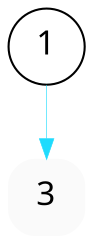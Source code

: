 
digraph G {
node [ fontname="Terminus", fontsize=16, width=0.5, height=0.5 ];

1 -> 3 [color="#1FDBFD", style="setlinewidth(0.3)" ];

/* Node attributes */

1 [ color="black", shape="ellipse", style="filled,rounded", fillcolor="white", URL="", tooltip="1", target="_top" ];


3 [ color="#fafafa", shape="box", style="filled,rounded", fillcolor="#fafafa", URL="/p/denethor/t/3", tooltip="OPEN -  This document provides an overview of lexing and ...", target="_top" ];

}
